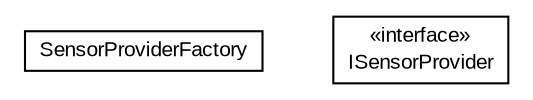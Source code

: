 #!/usr/local/bin/dot
#
# Class diagram 
# Generated by UMLGraph version R5_6-24-gf6e263 (http://www.umlgraph.org/)
#

digraph G {
	edge [fontname="arial",fontsize=10,labelfontname="arial",labelfontsize=10];
	node [fontname="arial",fontsize=10,shape=plaintext];
	nodesep=0.25;
	ranksep=0.5;
	// org.miloss.fgsms.osagent.sensor.SensorProviderFactory
	c43966 [label=<<table title="org.miloss.fgsms.osagent.sensor.SensorProviderFactory" border="0" cellborder="1" cellspacing="0" cellpadding="2" port="p" href="./SensorProviderFactory.html">
		<tr><td><table border="0" cellspacing="0" cellpadding="1">
<tr><td align="center" balign="center"> SensorProviderFactory </td></tr>
		</table></td></tr>
		</table>>, URL="./SensorProviderFactory.html", fontname="arial", fontcolor="black", fontsize=10.0];
	// org.miloss.fgsms.osagent.sensor.ISensorProvider
	c43967 [label=<<table title="org.miloss.fgsms.osagent.sensor.ISensorProvider" border="0" cellborder="1" cellspacing="0" cellpadding="2" port="p" href="./ISensorProvider.html">
		<tr><td><table border="0" cellspacing="0" cellpadding="1">
<tr><td align="center" balign="center"> &#171;interface&#187; </td></tr>
<tr><td align="center" balign="center"> ISensorProvider </td></tr>
		</table></td></tr>
		</table>>, URL="./ISensorProvider.html", fontname="arial", fontcolor="black", fontsize=10.0];
}


